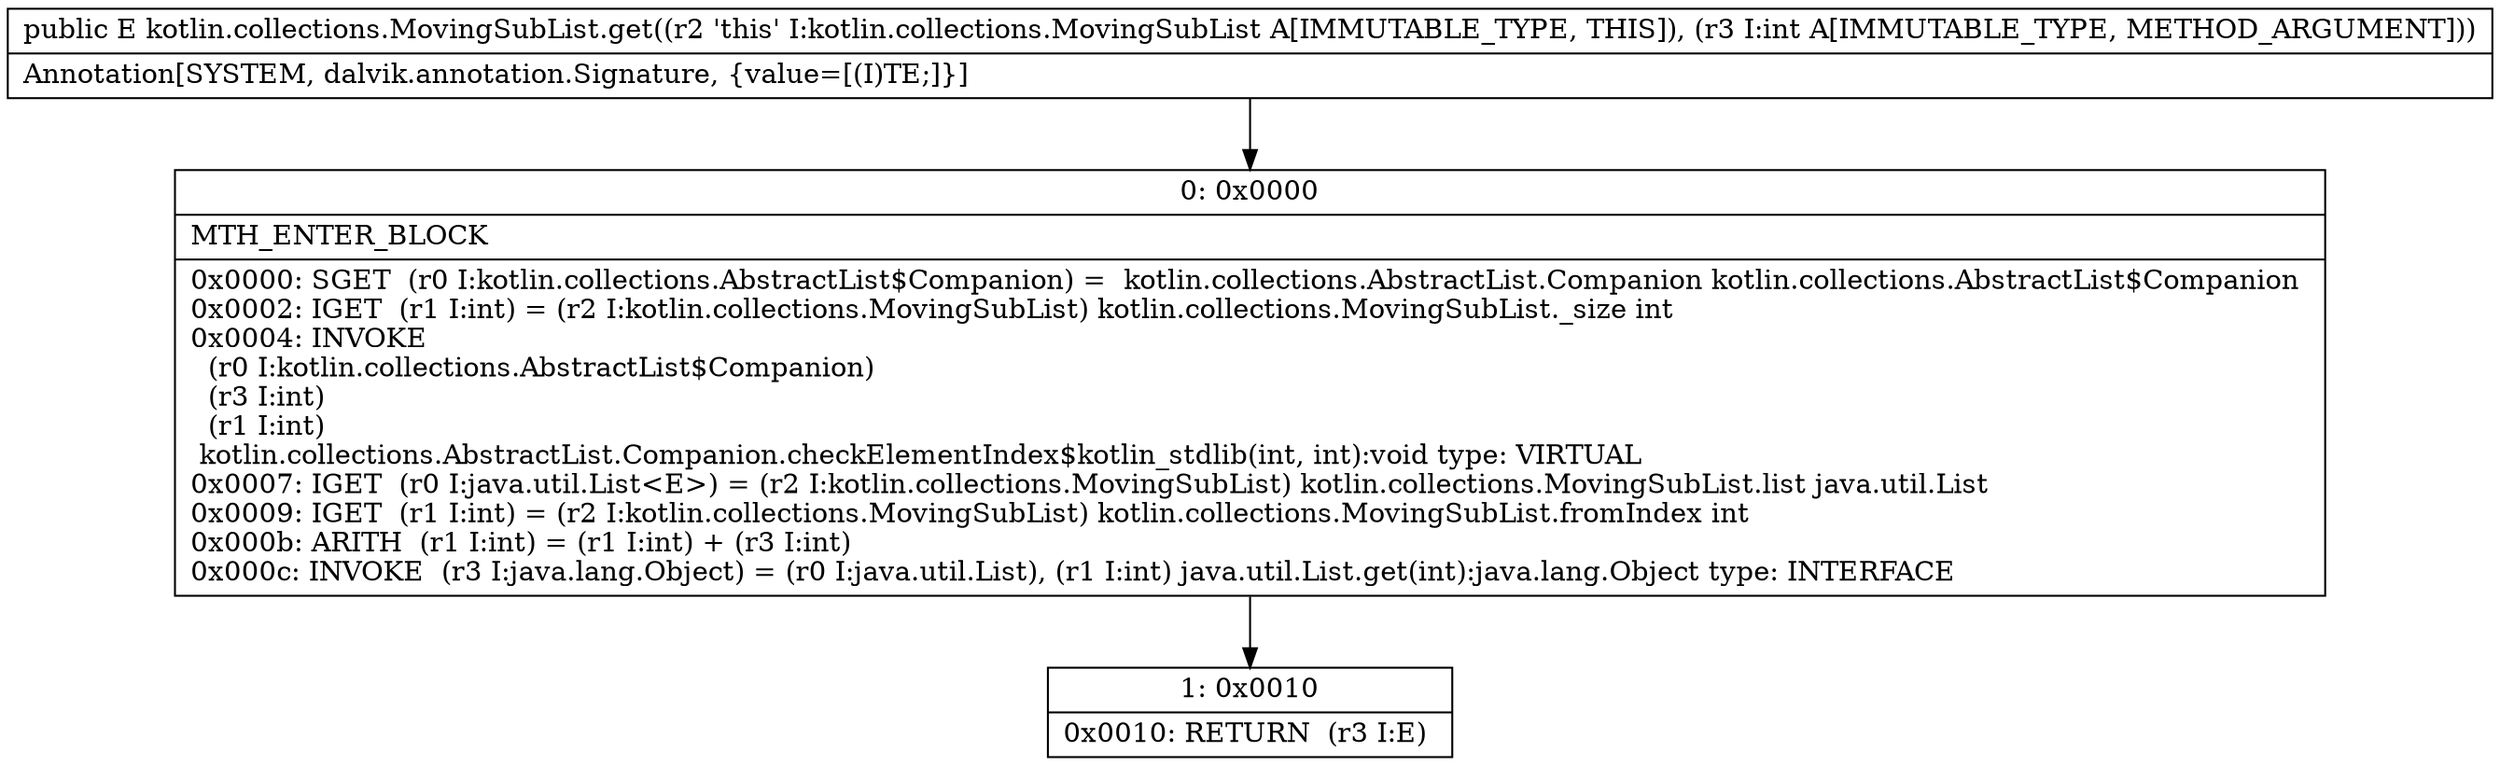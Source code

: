digraph "CFG forkotlin.collections.MovingSubList.get(I)Ljava\/lang\/Object;" {
Node_0 [shape=record,label="{0\:\ 0x0000|MTH_ENTER_BLOCK\l|0x0000: SGET  (r0 I:kotlin.collections.AbstractList$Companion) =  kotlin.collections.AbstractList.Companion kotlin.collections.AbstractList$Companion \l0x0002: IGET  (r1 I:int) = (r2 I:kotlin.collections.MovingSubList) kotlin.collections.MovingSubList._size int \l0x0004: INVOKE  \l  (r0 I:kotlin.collections.AbstractList$Companion)\l  (r3 I:int)\l  (r1 I:int)\l kotlin.collections.AbstractList.Companion.checkElementIndex$kotlin_stdlib(int, int):void type: VIRTUAL \l0x0007: IGET  (r0 I:java.util.List\<E\>) = (r2 I:kotlin.collections.MovingSubList) kotlin.collections.MovingSubList.list java.util.List \l0x0009: IGET  (r1 I:int) = (r2 I:kotlin.collections.MovingSubList) kotlin.collections.MovingSubList.fromIndex int \l0x000b: ARITH  (r1 I:int) = (r1 I:int) + (r3 I:int) \l0x000c: INVOKE  (r3 I:java.lang.Object) = (r0 I:java.util.List), (r1 I:int) java.util.List.get(int):java.lang.Object type: INTERFACE \l}"];
Node_1 [shape=record,label="{1\:\ 0x0010|0x0010: RETURN  (r3 I:E) \l}"];
MethodNode[shape=record,label="{public E kotlin.collections.MovingSubList.get((r2 'this' I:kotlin.collections.MovingSubList A[IMMUTABLE_TYPE, THIS]), (r3 I:int A[IMMUTABLE_TYPE, METHOD_ARGUMENT]))  | Annotation[SYSTEM, dalvik.annotation.Signature, \{value=[(I)TE;]\}]\l}"];
MethodNode -> Node_0;
Node_0 -> Node_1;
}


